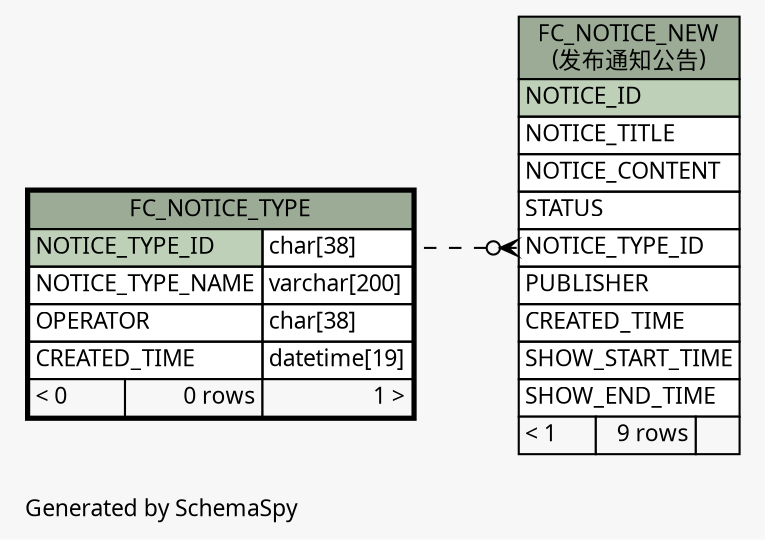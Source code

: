 // dot 2.26.0 on Linux 2.6.32-504.8.1.el6.x86_64
// SchemaSpy rev Unknown
digraph "impliedTwoDegreesRelationshipsDiagram" {
  graph [
    rankdir="RL"
    bgcolor="#f7f7f7"
    label="\nGenerated by SchemaSpy"
    labeljust="l"
    nodesep="0.18"
    ranksep="0.46"
    fontname="Microsoft YaHei"
    fontsize="11"
  ];
  node [
    fontname="Microsoft YaHei"
    fontsize="11"
    shape="plaintext"
  ];
  edge [
    arrowsize="0.8"
  ];
  "FC_NOTICE_NEW":"NOTICE_TYPE_ID":w -> "FC_NOTICE_TYPE":"NOTICE_TYPE_ID.type":e [arrowhead=none dir=back arrowtail=crowodot style=dashed];
  "FC_NOTICE_NEW" [
    label=<
    <TABLE BORDER="0" CELLBORDER="1" CELLSPACING="0" BGCOLOR="#ffffff">
      <TR><TD COLSPAN="3" BGCOLOR="#9bab96" ALIGN="CENTER">FC_NOTICE_NEW<br/>(发布通知公告)</TD></TR>
      <TR><TD PORT="NOTICE_ID" COLSPAN="3" BGCOLOR="#bed1b8" ALIGN="LEFT">NOTICE_ID</TD></TR>
      <TR><TD PORT="NOTICE_TITLE" COLSPAN="3" ALIGN="LEFT">NOTICE_TITLE</TD></TR>
      <TR><TD PORT="NOTICE_CONTENT" COLSPAN="3" ALIGN="LEFT">NOTICE_CONTENT</TD></TR>
      <TR><TD PORT="STATUS" COLSPAN="3" ALIGN="LEFT">STATUS</TD></TR>
      <TR><TD PORT="NOTICE_TYPE_ID" COLSPAN="3" ALIGN="LEFT">NOTICE_TYPE_ID</TD></TR>
      <TR><TD PORT="PUBLISHER" COLSPAN="3" ALIGN="LEFT">PUBLISHER</TD></TR>
      <TR><TD PORT="CREATED_TIME" COLSPAN="3" ALIGN="LEFT">CREATED_TIME</TD></TR>
      <TR><TD PORT="SHOW_START_TIME" COLSPAN="3" ALIGN="LEFT">SHOW_START_TIME</TD></TR>
      <TR><TD PORT="SHOW_END_TIME" COLSPAN="3" ALIGN="LEFT">SHOW_END_TIME</TD></TR>
      <TR><TD ALIGN="LEFT" BGCOLOR="#f7f7f7">&lt; 1</TD><TD ALIGN="RIGHT" BGCOLOR="#f7f7f7">9 rows</TD><TD ALIGN="RIGHT" BGCOLOR="#f7f7f7">  </TD></TR>
    </TABLE>>
    URL="FC_NOTICE_NEW.html"
    tooltip="FC_NOTICE_NEW"
  ];
  "FC_NOTICE_TYPE" [
    label=<
    <TABLE BORDER="2" CELLBORDER="1" CELLSPACING="0" BGCOLOR="#ffffff">
      <TR><TD COLSPAN="3" BGCOLOR="#9bab96" ALIGN="CENTER">FC_NOTICE_TYPE</TD></TR>
      <TR><TD PORT="NOTICE_TYPE_ID" COLSPAN="2" BGCOLOR="#bed1b8" ALIGN="LEFT">NOTICE_TYPE_ID</TD><TD PORT="NOTICE_TYPE_ID.type" ALIGN="LEFT">char[38]</TD></TR>
      <TR><TD PORT="NOTICE_TYPE_NAME" COLSPAN="2" ALIGN="LEFT">NOTICE_TYPE_NAME</TD><TD PORT="NOTICE_TYPE_NAME.type" ALIGN="LEFT">varchar[200]</TD></TR>
      <TR><TD PORT="OPERATOR" COLSPAN="2" ALIGN="LEFT">OPERATOR</TD><TD PORT="OPERATOR.type" ALIGN="LEFT">char[38]</TD></TR>
      <TR><TD PORT="CREATED_TIME" COLSPAN="2" ALIGN="LEFT">CREATED_TIME</TD><TD PORT="CREATED_TIME.type" ALIGN="LEFT">datetime[19]</TD></TR>
      <TR><TD ALIGN="LEFT" BGCOLOR="#f7f7f7">&lt; 0</TD><TD ALIGN="RIGHT" BGCOLOR="#f7f7f7">0 rows</TD><TD ALIGN="RIGHT" BGCOLOR="#f7f7f7">1 &gt;</TD></TR>
    </TABLE>>
    URL="FC_NOTICE_TYPE.html"
    tooltip="FC_NOTICE_TYPE"
  ];
}
